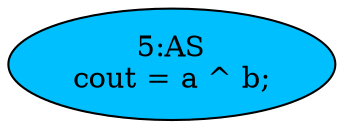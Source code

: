 strict digraph "" {
	node [label="\N"];
	"5:AS"	[ast="<pyverilog.vparser.ast.Assign object at 0x7f61ec8cb490>",
		def_var="['cout']",
		fillcolor=deepskyblue,
		label="5:AS
cout = a ^ b;",
		statements="[]",
		style=filled,
		typ=Assign,
		use_var="['a', 'b']"];
}
